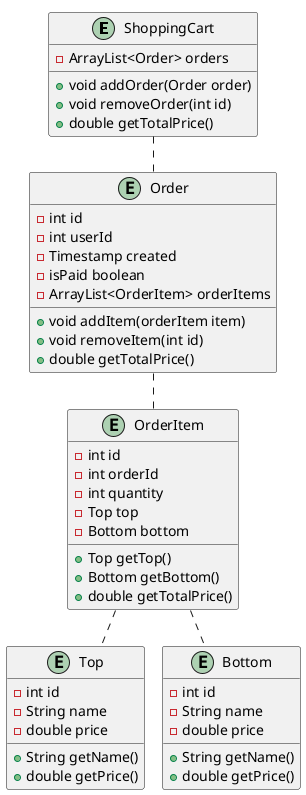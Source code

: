 @startuml
'https://plantuml.com/class-diagram
!pragma layout smetana


entity ShoppingCart {
    - ArrayList<Order> orders
    + void addOrder(Order order)
    + void removeOrder(int id)
    + double getTotalPrice()
}

entity Order {
    - int id
    - int userId
    - Timestamp created
    - isPaid boolean
    - ArrayList<OrderItem> orderItems
    + void addItem(orderItem item)
    + void removeItem(int id)
    + double getTotalPrice()
}

entity OrderItem {
    - int id
    - int orderId
    - int quantity
    - Top top
    - Bottom bottom
    + Top getTop()
    + Bottom getBottom()
    + double getTotalPrice()
}

entity Top {
    - int id
    - String name
    - double price
    + String getName()
    + double getPrice()
}

entity Bottom {
    - int id
    - String name
    - double price
    + String getName()
    + double getPrice()
}

ShoppingCart .. Order
Order .. OrderItem
OrderItem .. Top
OrderItem .. Bottom
@enduml